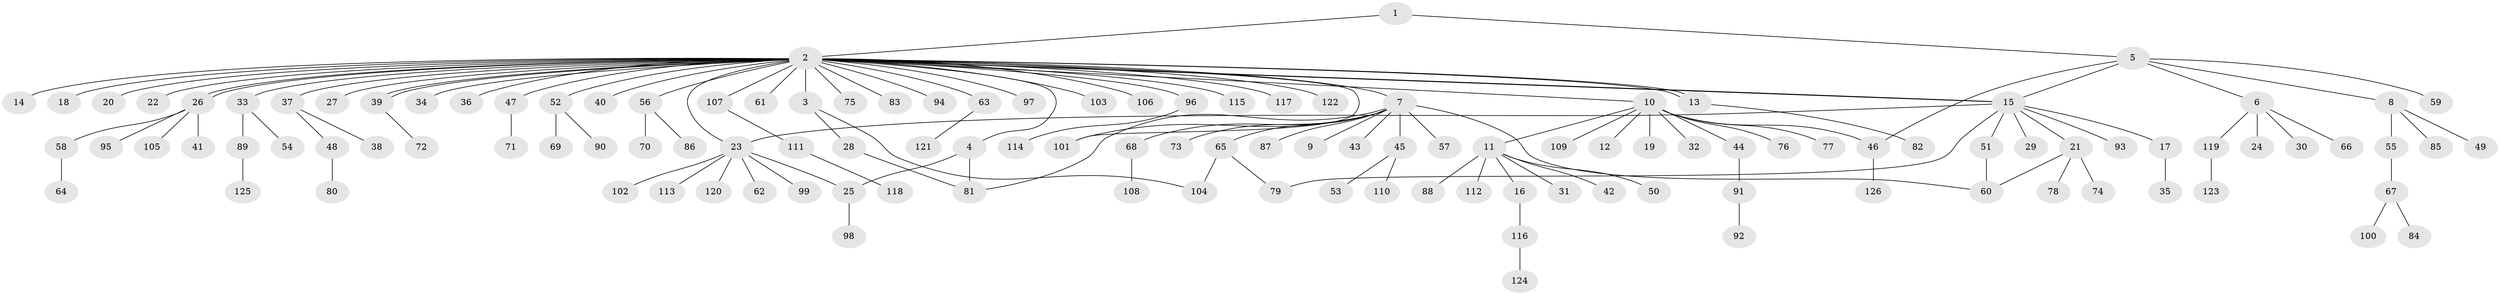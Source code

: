 // coarse degree distribution, {2: 0.12121212121212122, 49: 0.010101010101010102, 3: 0.10101010101010101, 4: 0.020202020202020204, 5: 0.010101010101010102, 11: 0.010101010101010102, 1: 0.6868686868686869, 6: 0.020202020202020204, 12: 0.010101010101010102, 7: 0.010101010101010102}
// Generated by graph-tools (version 1.1) at 2025/23/03/03/25 07:23:50]
// undirected, 126 vertices, 140 edges
graph export_dot {
graph [start="1"]
  node [color=gray90,style=filled];
  1;
  2;
  3;
  4;
  5;
  6;
  7;
  8;
  9;
  10;
  11;
  12;
  13;
  14;
  15;
  16;
  17;
  18;
  19;
  20;
  21;
  22;
  23;
  24;
  25;
  26;
  27;
  28;
  29;
  30;
  31;
  32;
  33;
  34;
  35;
  36;
  37;
  38;
  39;
  40;
  41;
  42;
  43;
  44;
  45;
  46;
  47;
  48;
  49;
  50;
  51;
  52;
  53;
  54;
  55;
  56;
  57;
  58;
  59;
  60;
  61;
  62;
  63;
  64;
  65;
  66;
  67;
  68;
  69;
  70;
  71;
  72;
  73;
  74;
  75;
  76;
  77;
  78;
  79;
  80;
  81;
  82;
  83;
  84;
  85;
  86;
  87;
  88;
  89;
  90;
  91;
  92;
  93;
  94;
  95;
  96;
  97;
  98;
  99;
  100;
  101;
  102;
  103;
  104;
  105;
  106;
  107;
  108;
  109;
  110;
  111;
  112;
  113;
  114;
  115;
  116;
  117;
  118;
  119;
  120;
  121;
  122;
  123;
  124;
  125;
  126;
  1 -- 2;
  1 -- 5;
  2 -- 3;
  2 -- 4;
  2 -- 7;
  2 -- 10;
  2 -- 13;
  2 -- 13;
  2 -- 14;
  2 -- 15;
  2 -- 15;
  2 -- 18;
  2 -- 20;
  2 -- 22;
  2 -- 23;
  2 -- 26;
  2 -- 26;
  2 -- 27;
  2 -- 33;
  2 -- 34;
  2 -- 36;
  2 -- 37;
  2 -- 39;
  2 -- 39;
  2 -- 40;
  2 -- 47;
  2 -- 52;
  2 -- 56;
  2 -- 61;
  2 -- 63;
  2 -- 75;
  2 -- 83;
  2 -- 94;
  2 -- 96;
  2 -- 97;
  2 -- 101;
  2 -- 103;
  2 -- 106;
  2 -- 107;
  2 -- 115;
  2 -- 117;
  2 -- 122;
  3 -- 28;
  3 -- 104;
  4 -- 25;
  4 -- 81;
  5 -- 6;
  5 -- 8;
  5 -- 15;
  5 -- 46;
  5 -- 59;
  6 -- 24;
  6 -- 30;
  6 -- 66;
  6 -- 119;
  7 -- 9;
  7 -- 43;
  7 -- 45;
  7 -- 57;
  7 -- 60;
  7 -- 65;
  7 -- 68;
  7 -- 73;
  7 -- 81;
  7 -- 87;
  7 -- 101;
  8 -- 49;
  8 -- 55;
  8 -- 85;
  10 -- 11;
  10 -- 12;
  10 -- 19;
  10 -- 32;
  10 -- 44;
  10 -- 46;
  10 -- 76;
  10 -- 77;
  10 -- 109;
  11 -- 16;
  11 -- 31;
  11 -- 42;
  11 -- 50;
  11 -- 88;
  11 -- 112;
  13 -- 82;
  15 -- 17;
  15 -- 21;
  15 -- 23;
  15 -- 29;
  15 -- 51;
  15 -- 79;
  15 -- 93;
  16 -- 116;
  17 -- 35;
  21 -- 60;
  21 -- 74;
  21 -- 78;
  23 -- 25;
  23 -- 62;
  23 -- 99;
  23 -- 102;
  23 -- 113;
  23 -- 120;
  25 -- 98;
  26 -- 41;
  26 -- 58;
  26 -- 95;
  26 -- 105;
  28 -- 81;
  33 -- 54;
  33 -- 89;
  37 -- 38;
  37 -- 48;
  39 -- 72;
  44 -- 91;
  45 -- 53;
  45 -- 110;
  46 -- 126;
  47 -- 71;
  48 -- 80;
  51 -- 60;
  52 -- 69;
  52 -- 90;
  55 -- 67;
  56 -- 70;
  56 -- 86;
  58 -- 64;
  63 -- 121;
  65 -- 79;
  65 -- 104;
  67 -- 84;
  67 -- 100;
  68 -- 108;
  89 -- 125;
  91 -- 92;
  96 -- 114;
  107 -- 111;
  111 -- 118;
  116 -- 124;
  119 -- 123;
}

